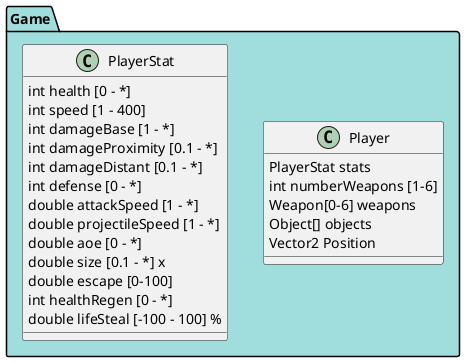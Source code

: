 @startuml player

package "Game" #A0DDDD{

    class Player{
        PlayerStat stats
        int numberWeapons [1-6]
        Weapon[0-6] weapons
        Object[] objects
        Vector2 Position
    }

    class PlayerStat{
        int health [0 - *]
        int speed [1 - 400] 
        int damageBase [1 - *] 
        int damageProximity [0.1 - *] 
        int damageDistant [0.1 - *] 
        int defense [0 - *] 
        double attackSpeed [1 - *] 
        double projectileSpeed [1 - *] 
        double aoe [0 - *]
        double size [0.1 - *] x
        double escape [0-100]
        int healthRegen [0 - *]
        double lifeSteal [-100 - 100] % 
    }
}



@enduml